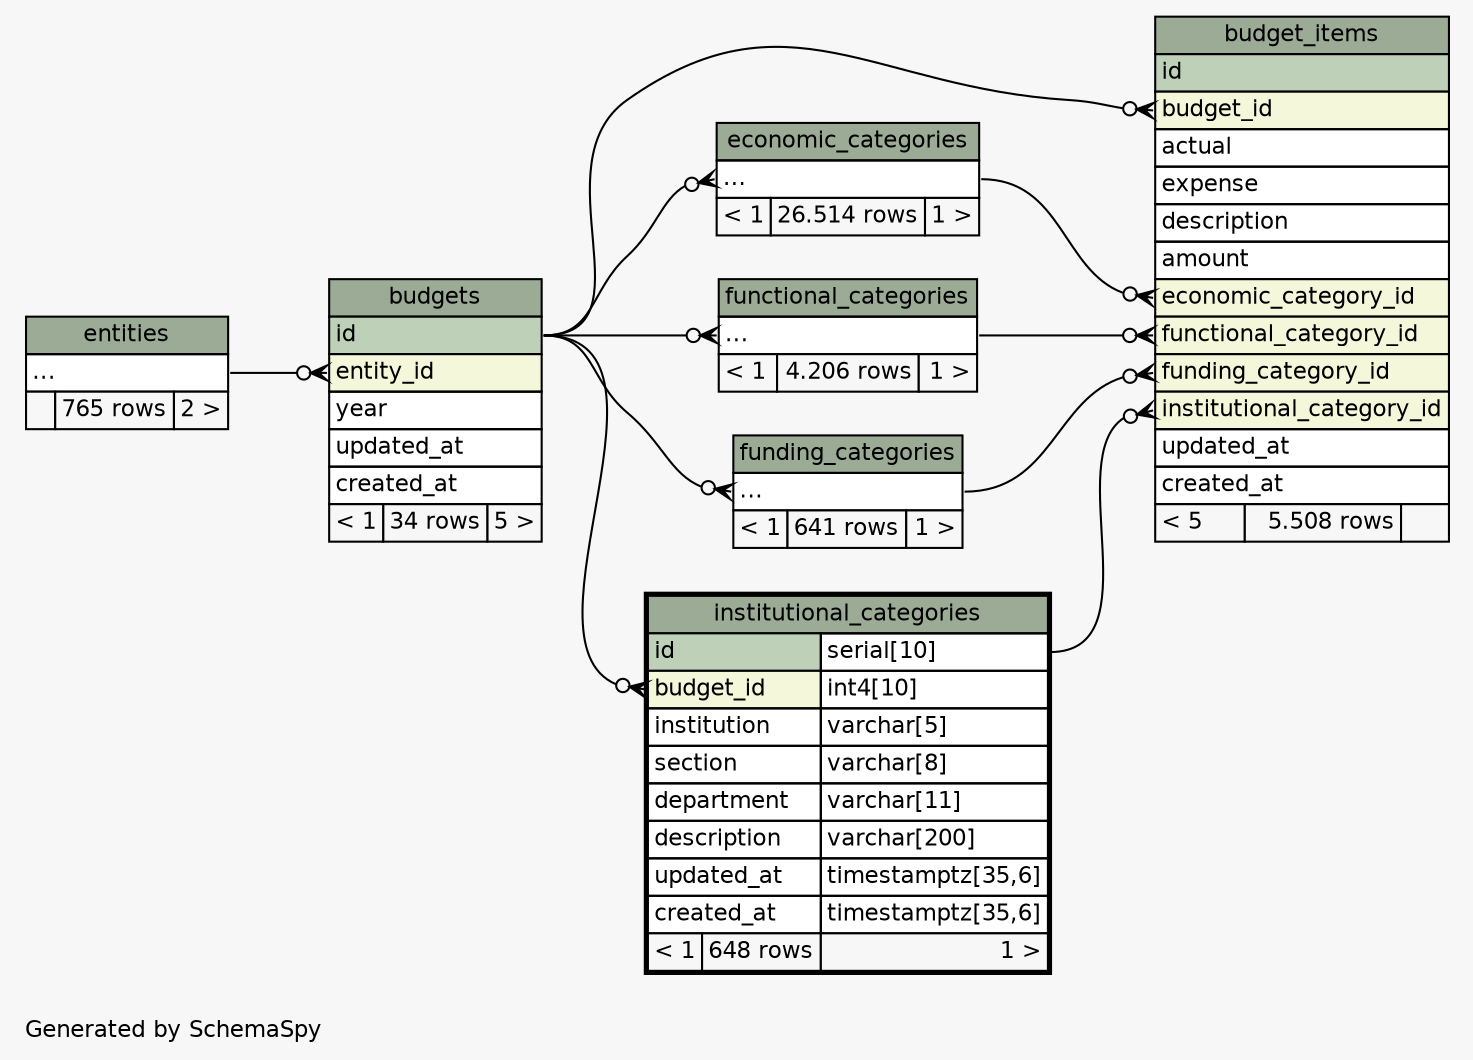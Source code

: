 // dot 2.36.0 on Linux 3.13.0-36-generic
// SchemaSpy rev 590
digraph "twoDegreesRelationshipsDiagram" {
  graph [
    rankdir="RL"
    bgcolor="#f7f7f7"
    label="\nGenerated by SchemaSpy"
    labeljust="l"
    nodesep="0.18"
    ranksep="0.46"
    fontname="Helvetica"
    fontsize="11"
  ];
  node [
    fontname="Helvetica"
    fontsize="11"
    shape="plaintext"
  ];
  edge [
    arrowsize="0.8"
  ];
  "budget_items":"budget_id":w -> "budgets":"id":e [arrowhead=none dir=back arrowtail=crowodot];
  "budget_items":"economic_category_id":w -> "economic_categories":"elipses":e [arrowhead=none dir=back arrowtail=crowodot];
  "budget_items":"functional_category_id":w -> "functional_categories":"elipses":e [arrowhead=none dir=back arrowtail=crowodot];
  "budget_items":"funding_category_id":w -> "funding_categories":"elipses":e [arrowhead=none dir=back arrowtail=crowodot];
  "budget_items":"institutional_category_id":w -> "institutional_categories":"id.type":e [arrowhead=none dir=back arrowtail=crowodot];
  "budgets":"entity_id":w -> "entities":"elipses":e [arrowhead=none dir=back arrowtail=crowodot];
  "economic_categories":"elipses":w -> "budgets":"id":e [arrowhead=none dir=back arrowtail=crowodot];
  "functional_categories":"elipses":w -> "budgets":"id":e [arrowhead=none dir=back arrowtail=crowodot];
  "funding_categories":"elipses":w -> "budgets":"id":e [arrowhead=none dir=back arrowtail=crowodot];
  "institutional_categories":"budget_id":w -> "budgets":"id":e [arrowhead=none dir=back arrowtail=crowodot];
  "budget_items" [
    label=<
    <TABLE BORDER="0" CELLBORDER="1" CELLSPACING="0" BGCOLOR="#ffffff">
      <TR><TD COLSPAN="3" BGCOLOR="#9bab96" ALIGN="CENTER">budget_items</TD></TR>
      <TR><TD PORT="id" COLSPAN="3" BGCOLOR="#bed1b8" ALIGN="LEFT">id</TD></TR>
      <TR><TD PORT="budget_id" COLSPAN="3" BGCOLOR="#f4f7da" ALIGN="LEFT">budget_id</TD></TR>
      <TR><TD PORT="actual" COLSPAN="3" ALIGN="LEFT">actual</TD></TR>
      <TR><TD PORT="expense" COLSPAN="3" ALIGN="LEFT">expense</TD></TR>
      <TR><TD PORT="description" COLSPAN="3" ALIGN="LEFT">description</TD></TR>
      <TR><TD PORT="amount" COLSPAN="3" ALIGN="LEFT">amount</TD></TR>
      <TR><TD PORT="economic_category_id" COLSPAN="3" BGCOLOR="#f4f7da" ALIGN="LEFT">economic_category_id</TD></TR>
      <TR><TD PORT="functional_category_id" COLSPAN="3" BGCOLOR="#f4f7da" ALIGN="LEFT">functional_category_id</TD></TR>
      <TR><TD PORT="funding_category_id" COLSPAN="3" BGCOLOR="#f4f7da" ALIGN="LEFT">funding_category_id</TD></TR>
      <TR><TD PORT="institutional_category_id" COLSPAN="3" BGCOLOR="#f4f7da" ALIGN="LEFT">institutional_category_id</TD></TR>
      <TR><TD PORT="updated_at" COLSPAN="3" ALIGN="LEFT">updated_at</TD></TR>
      <TR><TD PORT="created_at" COLSPAN="3" ALIGN="LEFT">created_at</TD></TR>
      <TR><TD ALIGN="LEFT" BGCOLOR="#f7f7f7">&lt; 5</TD><TD ALIGN="RIGHT" BGCOLOR="#f7f7f7">5.508 rows</TD><TD ALIGN="RIGHT" BGCOLOR="#f7f7f7">  </TD></TR>
    </TABLE>>
    URL="budget_items.html"
    tooltip="budget_items"
  ];
  "budgets" [
    label=<
    <TABLE BORDER="0" CELLBORDER="1" CELLSPACING="0" BGCOLOR="#ffffff">
      <TR><TD COLSPAN="3" BGCOLOR="#9bab96" ALIGN="CENTER">budgets</TD></TR>
      <TR><TD PORT="id" COLSPAN="3" BGCOLOR="#bed1b8" ALIGN="LEFT">id</TD></TR>
      <TR><TD PORT="entity_id" COLSPAN="3" BGCOLOR="#f4f7da" ALIGN="LEFT">entity_id</TD></TR>
      <TR><TD PORT="year" COLSPAN="3" ALIGN="LEFT">year</TD></TR>
      <TR><TD PORT="updated_at" COLSPAN="3" ALIGN="LEFT">updated_at</TD></TR>
      <TR><TD PORT="created_at" COLSPAN="3" ALIGN="LEFT">created_at</TD></TR>
      <TR><TD ALIGN="LEFT" BGCOLOR="#f7f7f7">&lt; 1</TD><TD ALIGN="RIGHT" BGCOLOR="#f7f7f7">34 rows</TD><TD ALIGN="RIGHT" BGCOLOR="#f7f7f7">5 &gt;</TD></TR>
    </TABLE>>
    URL="budgets.html"
    tooltip="budgets"
  ];
  "economic_categories" [
    label=<
    <TABLE BORDER="0" CELLBORDER="1" CELLSPACING="0" BGCOLOR="#ffffff">
      <TR><TD COLSPAN="3" BGCOLOR="#9bab96" ALIGN="CENTER">economic_categories</TD></TR>
      <TR><TD PORT="elipses" COLSPAN="3" ALIGN="LEFT">...</TD></TR>
      <TR><TD ALIGN="LEFT" BGCOLOR="#f7f7f7">&lt; 1</TD><TD ALIGN="RIGHT" BGCOLOR="#f7f7f7">26.514 rows</TD><TD ALIGN="RIGHT" BGCOLOR="#f7f7f7">1 &gt;</TD></TR>
    </TABLE>>
    URL="economic_categories.html"
    tooltip="economic_categories"
  ];
  "entities" [
    label=<
    <TABLE BORDER="0" CELLBORDER="1" CELLSPACING="0" BGCOLOR="#ffffff">
      <TR><TD COLSPAN="3" BGCOLOR="#9bab96" ALIGN="CENTER">entities</TD></TR>
      <TR><TD PORT="elipses" COLSPAN="3" ALIGN="LEFT">...</TD></TR>
      <TR><TD ALIGN="LEFT" BGCOLOR="#f7f7f7">  </TD><TD ALIGN="RIGHT" BGCOLOR="#f7f7f7">765 rows</TD><TD ALIGN="RIGHT" BGCOLOR="#f7f7f7">2 &gt;</TD></TR>
    </TABLE>>
    URL="entities.html"
    tooltip="entities"
  ];
  "functional_categories" [
    label=<
    <TABLE BORDER="0" CELLBORDER="1" CELLSPACING="0" BGCOLOR="#ffffff">
      <TR><TD COLSPAN="3" BGCOLOR="#9bab96" ALIGN="CENTER">functional_categories</TD></TR>
      <TR><TD PORT="elipses" COLSPAN="3" ALIGN="LEFT">...</TD></TR>
      <TR><TD ALIGN="LEFT" BGCOLOR="#f7f7f7">&lt; 1</TD><TD ALIGN="RIGHT" BGCOLOR="#f7f7f7">4.206 rows</TD><TD ALIGN="RIGHT" BGCOLOR="#f7f7f7">1 &gt;</TD></TR>
    </TABLE>>
    URL="functional_categories.html"
    tooltip="functional_categories"
  ];
  "funding_categories" [
    label=<
    <TABLE BORDER="0" CELLBORDER="1" CELLSPACING="0" BGCOLOR="#ffffff">
      <TR><TD COLSPAN="3" BGCOLOR="#9bab96" ALIGN="CENTER">funding_categories</TD></TR>
      <TR><TD PORT="elipses" COLSPAN="3" ALIGN="LEFT">...</TD></TR>
      <TR><TD ALIGN="LEFT" BGCOLOR="#f7f7f7">&lt; 1</TD><TD ALIGN="RIGHT" BGCOLOR="#f7f7f7">641 rows</TD><TD ALIGN="RIGHT" BGCOLOR="#f7f7f7">1 &gt;</TD></TR>
    </TABLE>>
    URL="funding_categories.html"
    tooltip="funding_categories"
  ];
  "institutional_categories" [
    label=<
    <TABLE BORDER="2" CELLBORDER="1" CELLSPACING="0" BGCOLOR="#ffffff">
      <TR><TD COLSPAN="3" BGCOLOR="#9bab96" ALIGN="CENTER">institutional_categories</TD></TR>
      <TR><TD PORT="id" COLSPAN="2" BGCOLOR="#bed1b8" ALIGN="LEFT">id</TD><TD PORT="id.type" ALIGN="LEFT">serial[10]</TD></TR>
      <TR><TD PORT="budget_id" COLSPAN="2" BGCOLOR="#f4f7da" ALIGN="LEFT">budget_id</TD><TD PORT="budget_id.type" ALIGN="LEFT">int4[10]</TD></TR>
      <TR><TD PORT="institution" COLSPAN="2" ALIGN="LEFT">institution</TD><TD PORT="institution.type" ALIGN="LEFT">varchar[5]</TD></TR>
      <TR><TD PORT="section" COLSPAN="2" ALIGN="LEFT">section</TD><TD PORT="section.type" ALIGN="LEFT">varchar[8]</TD></TR>
      <TR><TD PORT="department" COLSPAN="2" ALIGN="LEFT">department</TD><TD PORT="department.type" ALIGN="LEFT">varchar[11]</TD></TR>
      <TR><TD PORT="description" COLSPAN="2" ALIGN="LEFT">description</TD><TD PORT="description.type" ALIGN="LEFT">varchar[200]</TD></TR>
      <TR><TD PORT="updated_at" COLSPAN="2" ALIGN="LEFT">updated_at</TD><TD PORT="updated_at.type" ALIGN="LEFT">timestamptz[35,6]</TD></TR>
      <TR><TD PORT="created_at" COLSPAN="2" ALIGN="LEFT">created_at</TD><TD PORT="created_at.type" ALIGN="LEFT">timestamptz[35,6]</TD></TR>
      <TR><TD ALIGN="LEFT" BGCOLOR="#f7f7f7">&lt; 1</TD><TD ALIGN="RIGHT" BGCOLOR="#f7f7f7">648 rows</TD><TD ALIGN="RIGHT" BGCOLOR="#f7f7f7">1 &gt;</TD></TR>
    </TABLE>>
    URL="institutional_categories.html"
    tooltip="institutional_categories"
  ];
}
